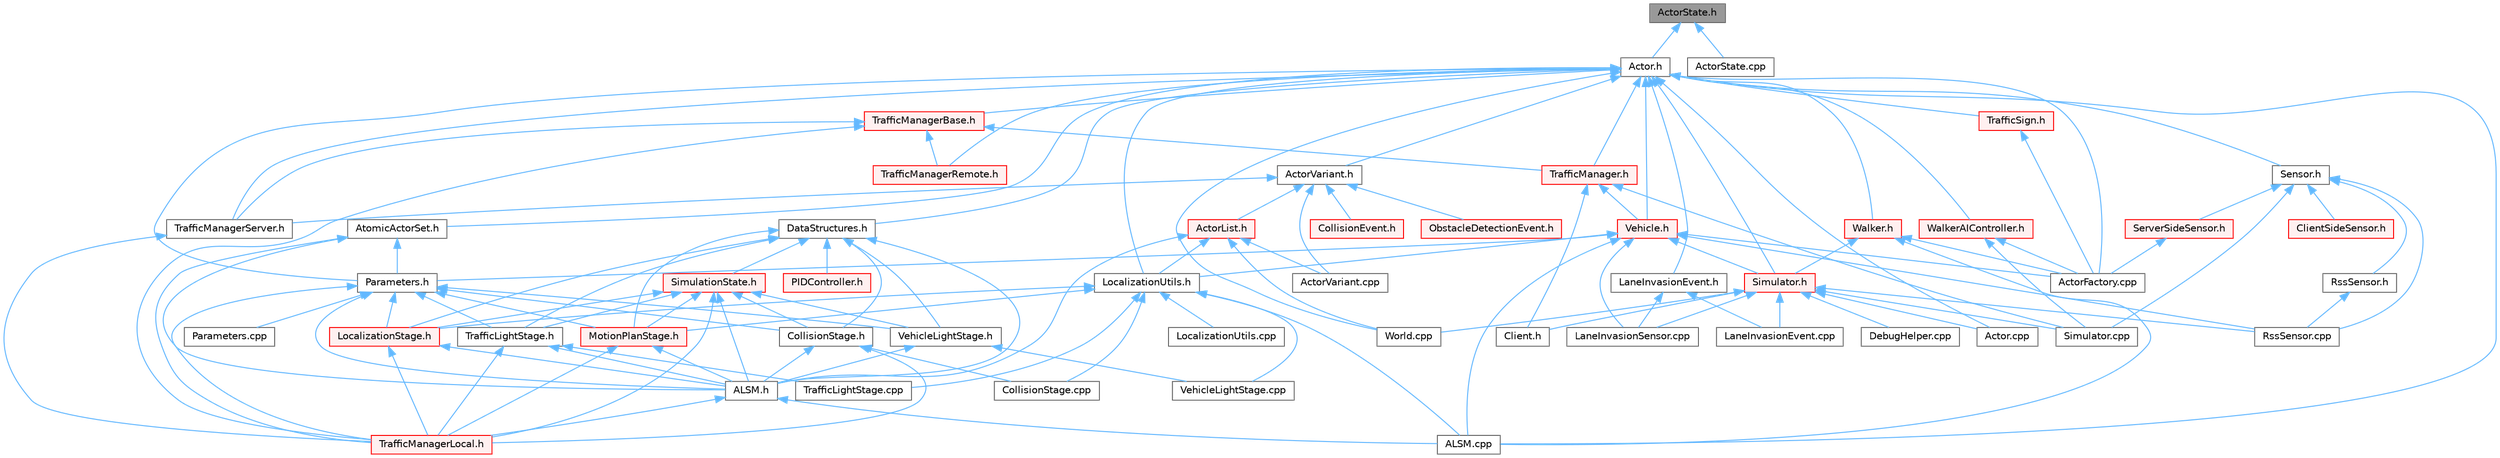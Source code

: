 digraph "ActorState.h"
{
 // INTERACTIVE_SVG=YES
 // LATEX_PDF_SIZE
  bgcolor="transparent";
  edge [fontname=Helvetica,fontsize=10,labelfontname=Helvetica,labelfontsize=10];
  node [fontname=Helvetica,fontsize=10,shape=box,height=0.2,width=0.4];
  Node1 [id="Node000001",label="ActorState.h",height=0.2,width=0.4,color="gray40", fillcolor="grey60", style="filled", fontcolor="black",tooltip=" "];
  Node1 -> Node2 [id="edge1_Node000001_Node000002",dir="back",color="steelblue1",style="solid",tooltip=" "];
  Node2 [id="Node000002",label="Actor.h",height=0.2,width=0.4,color="grey40", fillcolor="white", style="filled",URL="$da/d48/client_2Actor_8h.html",tooltip=" "];
  Node2 -> Node3 [id="edge2_Node000002_Node000003",dir="back",color="steelblue1",style="solid",tooltip=" "];
  Node3 [id="Node000003",label="ALSM.cpp",height=0.2,width=0.4,color="grey40", fillcolor="white", style="filled",URL="$d9/da8/ALSM_8cpp.html",tooltip=" "];
  Node2 -> Node4 [id="edge3_Node000002_Node000004",dir="back",color="steelblue1",style="solid",tooltip=" "];
  Node4 [id="Node000004",label="Actor.cpp",height=0.2,width=0.4,color="grey40", fillcolor="white", style="filled",URL="$d4/d34/Actor_8cpp.html",tooltip=" "];
  Node2 -> Node5 [id="edge4_Node000002_Node000005",dir="back",color="steelblue1",style="solid",tooltip=" "];
  Node5 [id="Node000005",label="ActorFactory.cpp",height=0.2,width=0.4,color="grey40", fillcolor="white", style="filled",URL="$df/dd6/ActorFactory_8cpp.html",tooltip=" "];
  Node2 -> Node6 [id="edge5_Node000002_Node000006",dir="back",color="steelblue1",style="solid",tooltip=" "];
  Node6 [id="Node000006",label="ActorVariant.h",height=0.2,width=0.4,color="grey40", fillcolor="white", style="filled",URL="$d9/d0d/ActorVariant_8h.html",tooltip=" "];
  Node6 -> Node7 [id="edge6_Node000006_Node000007",dir="back",color="steelblue1",style="solid",tooltip=" "];
  Node7 [id="Node000007",label="ActorList.h",height=0.2,width=0.4,color="red", fillcolor="#FFF0F0", style="filled",URL="$db/de8/ActorList_8h.html",tooltip=" "];
  Node7 -> Node8 [id="edge7_Node000007_Node000008",dir="back",color="steelblue1",style="solid",tooltip=" "];
  Node8 [id="Node000008",label="ALSM.h",height=0.2,width=0.4,color="grey40", fillcolor="white", style="filled",URL="$dc/d2c/ALSM_8h.html",tooltip=" "];
  Node8 -> Node3 [id="edge8_Node000008_Node000003",dir="back",color="steelblue1",style="solid",tooltip=" "];
  Node8 -> Node9 [id="edge9_Node000008_Node000009",dir="back",color="steelblue1",style="solid",tooltip=" "];
  Node9 [id="Node000009",label="TrafficManagerLocal.h",height=0.2,width=0.4,color="red", fillcolor="#FFF0F0", style="filled",URL="$db/ddf/TrafficManagerLocal_8h.html",tooltip=" "];
  Node7 -> Node13 [id="edge10_Node000007_Node000013",dir="back",color="steelblue1",style="solid",tooltip=" "];
  Node13 [id="Node000013",label="ActorVariant.cpp",height=0.2,width=0.4,color="grey40", fillcolor="white", style="filled",URL="$d2/dbb/ActorVariant_8cpp.html",tooltip=" "];
  Node7 -> Node14 [id="edge11_Node000007_Node000014",dir="back",color="steelblue1",style="solid",tooltip=" "];
  Node14 [id="Node000014",label="LocalizationUtils.h",height=0.2,width=0.4,color="grey40", fillcolor="white", style="filled",URL="$d2/d84/LocalizationUtils_8h.html",tooltip=" "];
  Node14 -> Node3 [id="edge12_Node000014_Node000003",dir="back",color="steelblue1",style="solid",tooltip=" "];
  Node14 -> Node15 [id="edge13_Node000014_Node000015",dir="back",color="steelblue1",style="solid",tooltip=" "];
  Node15 [id="Node000015",label="CollisionStage.cpp",height=0.2,width=0.4,color="grey40", fillcolor="white", style="filled",URL="$db/da2/CollisionStage_8cpp.html",tooltip=" "];
  Node14 -> Node16 [id="edge14_Node000014_Node000016",dir="back",color="steelblue1",style="solid",tooltip=" "];
  Node16 [id="Node000016",label="LocalizationStage.h",height=0.2,width=0.4,color="red", fillcolor="#FFF0F0", style="filled",URL="$d9/df4/LocalizationStage_8h.html",tooltip=" "];
  Node16 -> Node8 [id="edge15_Node000016_Node000008",dir="back",color="steelblue1",style="solid",tooltip=" "];
  Node16 -> Node9 [id="edge16_Node000016_Node000009",dir="back",color="steelblue1",style="solid",tooltip=" "];
  Node14 -> Node18 [id="edge17_Node000014_Node000018",dir="back",color="steelblue1",style="solid",tooltip=" "];
  Node18 [id="Node000018",label="LocalizationUtils.cpp",height=0.2,width=0.4,color="grey40", fillcolor="white", style="filled",URL="$d1/dd6/LocalizationUtils_8cpp.html",tooltip=" "];
  Node14 -> Node19 [id="edge18_Node000014_Node000019",dir="back",color="steelblue1",style="solid",tooltip=" "];
  Node19 [id="Node000019",label="MotionPlanStage.h",height=0.2,width=0.4,color="red", fillcolor="#FFF0F0", style="filled",URL="$d3/d00/MotionPlanStage_8h.html",tooltip=" "];
  Node19 -> Node8 [id="edge19_Node000019_Node000008",dir="back",color="steelblue1",style="solid",tooltip=" "];
  Node19 -> Node9 [id="edge20_Node000019_Node000009",dir="back",color="steelblue1",style="solid",tooltip=" "];
  Node14 -> Node21 [id="edge21_Node000014_Node000021",dir="back",color="steelblue1",style="solid",tooltip=" "];
  Node21 [id="Node000021",label="TrafficLightStage.cpp",height=0.2,width=0.4,color="grey40", fillcolor="white", style="filled",URL="$dc/d13/TrafficLightStage_8cpp.html",tooltip=" "];
  Node14 -> Node22 [id="edge22_Node000014_Node000022",dir="back",color="steelblue1",style="solid",tooltip=" "];
  Node22 [id="Node000022",label="VehicleLightStage.cpp",height=0.2,width=0.4,color="grey40", fillcolor="white", style="filled",URL="$d2/d11/VehicleLightStage_8cpp.html",tooltip=" "];
  Node7 -> Node31 [id="edge23_Node000007_Node000031",dir="back",color="steelblue1",style="solid",tooltip=" "];
  Node31 [id="Node000031",label="World.cpp",height=0.2,width=0.4,color="grey40", fillcolor="white", style="filled",URL="$d7/dfe/World_8cpp.html",tooltip=" "];
  Node6 -> Node13 [id="edge24_Node000006_Node000013",dir="back",color="steelblue1",style="solid",tooltip=" "];
  Node6 -> Node32 [id="edge25_Node000006_Node000032",dir="back",color="steelblue1",style="solid",tooltip=" "];
  Node32 [id="Node000032",label="CollisionEvent.h",height=0.2,width=0.4,color="red", fillcolor="#FFF0F0", style="filled",URL="$d3/d24/CollisionEvent_8h.html",tooltip=" "];
  Node6 -> Node34 [id="edge26_Node000006_Node000034",dir="back",color="steelblue1",style="solid",tooltip=" "];
  Node34 [id="Node000034",label="ObstacleDetectionEvent.h",height=0.2,width=0.4,color="red", fillcolor="#FFF0F0", style="filled",URL="$d5/d1b/ObstacleDetectionEvent_8h.html",tooltip=" "];
  Node6 -> Node36 [id="edge27_Node000006_Node000036",dir="back",color="steelblue1",style="solid",tooltip=" "];
  Node36 [id="Node000036",label="TrafficManagerServer.h",height=0.2,width=0.4,color="grey40", fillcolor="white", style="filled",URL="$d1/da0/TrafficManagerServer_8h.html",tooltip=" "];
  Node36 -> Node9 [id="edge28_Node000036_Node000009",dir="back",color="steelblue1",style="solid",tooltip=" "];
  Node2 -> Node37 [id="edge29_Node000002_Node000037",dir="back",color="steelblue1",style="solid",tooltip=" "];
  Node37 [id="Node000037",label="AtomicActorSet.h",height=0.2,width=0.4,color="grey40", fillcolor="white", style="filled",URL="$dd/dfa/AtomicActorSet_8h.html",tooltip=" "];
  Node37 -> Node8 [id="edge30_Node000037_Node000008",dir="back",color="steelblue1",style="solid",tooltip=" "];
  Node37 -> Node38 [id="edge31_Node000037_Node000038",dir="back",color="steelblue1",style="solid",tooltip=" "];
  Node38 [id="Node000038",label="Parameters.h",height=0.2,width=0.4,color="grey40", fillcolor="white", style="filled",URL="$d9/dd7/Parameters_8h.html",tooltip=" "];
  Node38 -> Node8 [id="edge32_Node000038_Node000008",dir="back",color="steelblue1",style="solid",tooltip=" "];
  Node38 -> Node39 [id="edge33_Node000038_Node000039",dir="back",color="steelblue1",style="solid",tooltip=" "];
  Node39 [id="Node000039",label="CollisionStage.h",height=0.2,width=0.4,color="grey40", fillcolor="white", style="filled",URL="$da/d67/CollisionStage_8h.html",tooltip=" "];
  Node39 -> Node8 [id="edge34_Node000039_Node000008",dir="back",color="steelblue1",style="solid",tooltip=" "];
  Node39 -> Node15 [id="edge35_Node000039_Node000015",dir="back",color="steelblue1",style="solid",tooltip=" "];
  Node39 -> Node9 [id="edge36_Node000039_Node000009",dir="back",color="steelblue1",style="solid",tooltip=" "];
  Node38 -> Node16 [id="edge37_Node000038_Node000016",dir="back",color="steelblue1",style="solid",tooltip=" "];
  Node38 -> Node19 [id="edge38_Node000038_Node000019",dir="back",color="steelblue1",style="solid",tooltip=" "];
  Node38 -> Node40 [id="edge39_Node000038_Node000040",dir="back",color="steelblue1",style="solid",tooltip=" "];
  Node40 [id="Node000040",label="Parameters.cpp",height=0.2,width=0.4,color="grey40", fillcolor="white", style="filled",URL="$d9/dbc/Parameters_8cpp.html",tooltip=" "];
  Node38 -> Node41 [id="edge40_Node000038_Node000041",dir="back",color="steelblue1",style="solid",tooltip=" "];
  Node41 [id="Node000041",label="TrafficLightStage.h",height=0.2,width=0.4,color="grey40", fillcolor="white", style="filled",URL="$d4/d12/TrafficLightStage_8h.html",tooltip=" "];
  Node41 -> Node8 [id="edge41_Node000041_Node000008",dir="back",color="steelblue1",style="solid",tooltip=" "];
  Node41 -> Node21 [id="edge42_Node000041_Node000021",dir="back",color="steelblue1",style="solid",tooltip=" "];
  Node41 -> Node9 [id="edge43_Node000041_Node000009",dir="back",color="steelblue1",style="solid",tooltip=" "];
  Node38 -> Node9 [id="edge44_Node000038_Node000009",dir="back",color="steelblue1",style="solid",tooltip=" "];
  Node38 -> Node42 [id="edge45_Node000038_Node000042",dir="back",color="steelblue1",style="solid",tooltip=" "];
  Node42 [id="Node000042",label="VehicleLightStage.h",height=0.2,width=0.4,color="grey40", fillcolor="white", style="filled",URL="$d1/dc1/VehicleLightStage_8h.html",tooltip=" "];
  Node42 -> Node8 [id="edge46_Node000042_Node000008",dir="back",color="steelblue1",style="solid",tooltip=" "];
  Node42 -> Node22 [id="edge47_Node000042_Node000022",dir="back",color="steelblue1",style="solid",tooltip=" "];
  Node37 -> Node9 [id="edge48_Node000037_Node000009",dir="back",color="steelblue1",style="solid",tooltip=" "];
  Node2 -> Node43 [id="edge49_Node000002_Node000043",dir="back",color="steelblue1",style="solid",tooltip=" "];
  Node43 [id="Node000043",label="DataStructures.h",height=0.2,width=0.4,color="grey40", fillcolor="white", style="filled",URL="$d0/d49/DataStructures_8h.html",tooltip=" "];
  Node43 -> Node8 [id="edge50_Node000043_Node000008",dir="back",color="steelblue1",style="solid",tooltip=" "];
  Node43 -> Node39 [id="edge51_Node000043_Node000039",dir="back",color="steelblue1",style="solid",tooltip=" "];
  Node43 -> Node16 [id="edge52_Node000043_Node000016",dir="back",color="steelblue1",style="solid",tooltip=" "];
  Node43 -> Node19 [id="edge53_Node000043_Node000019",dir="back",color="steelblue1",style="solid",tooltip=" "];
  Node43 -> Node44 [id="edge54_Node000043_Node000044",dir="back",color="steelblue1",style="solid",tooltip=" "];
  Node44 [id="Node000044",label="PIDController.h",height=0.2,width=0.4,color="red", fillcolor="#FFF0F0", style="filled",URL="$dc/d75/PIDController_8h.html",tooltip=" "];
  Node43 -> Node45 [id="edge55_Node000043_Node000045",dir="back",color="steelblue1",style="solid",tooltip=" "];
  Node45 [id="Node000045",label="SimulationState.h",height=0.2,width=0.4,color="red", fillcolor="#FFF0F0", style="filled",URL="$d5/d3b/SimulationState_8h.html",tooltip=" "];
  Node45 -> Node8 [id="edge56_Node000045_Node000008",dir="back",color="steelblue1",style="solid",tooltip=" "];
  Node45 -> Node39 [id="edge57_Node000045_Node000039",dir="back",color="steelblue1",style="solid",tooltip=" "];
  Node45 -> Node16 [id="edge58_Node000045_Node000016",dir="back",color="steelblue1",style="solid",tooltip=" "];
  Node45 -> Node19 [id="edge59_Node000045_Node000019",dir="back",color="steelblue1",style="solid",tooltip=" "];
  Node45 -> Node41 [id="edge60_Node000045_Node000041",dir="back",color="steelblue1",style="solid",tooltip=" "];
  Node45 -> Node9 [id="edge61_Node000045_Node000009",dir="back",color="steelblue1",style="solid",tooltip=" "];
  Node45 -> Node42 [id="edge62_Node000045_Node000042",dir="back",color="steelblue1",style="solid",tooltip=" "];
  Node43 -> Node41 [id="edge63_Node000043_Node000041",dir="back",color="steelblue1",style="solid",tooltip=" "];
  Node43 -> Node42 [id="edge64_Node000043_Node000042",dir="back",color="steelblue1",style="solid",tooltip=" "];
  Node2 -> Node47 [id="edge65_Node000002_Node000047",dir="back",color="steelblue1",style="solid",tooltip=" "];
  Node47 [id="Node000047",label="LaneInvasionEvent.h",height=0.2,width=0.4,color="grey40", fillcolor="white", style="filled",URL="$de/d3a/LaneInvasionEvent_8h.html",tooltip=" "];
  Node47 -> Node48 [id="edge66_Node000047_Node000048",dir="back",color="steelblue1",style="solid",tooltip=" "];
  Node48 [id="Node000048",label="LaneInvasionEvent.cpp",height=0.2,width=0.4,color="grey40", fillcolor="white", style="filled",URL="$d6/d75/LaneInvasionEvent_8cpp.html",tooltip=" "];
  Node47 -> Node49 [id="edge67_Node000047_Node000049",dir="back",color="steelblue1",style="solid",tooltip=" "];
  Node49 [id="Node000049",label="LaneInvasionSensor.cpp",height=0.2,width=0.4,color="grey40", fillcolor="white", style="filled",URL="$dd/dbc/LibCarla_2source_2carla_2client_2LaneInvasionSensor_8cpp.html",tooltip=" "];
  Node2 -> Node14 [id="edge68_Node000002_Node000014",dir="back",color="steelblue1",style="solid",tooltip=" "];
  Node2 -> Node38 [id="edge69_Node000002_Node000038",dir="back",color="steelblue1",style="solid",tooltip=" "];
  Node2 -> Node50 [id="edge70_Node000002_Node000050",dir="back",color="steelblue1",style="solid",tooltip=" "];
  Node50 [id="Node000050",label="Sensor.h",height=0.2,width=0.4,color="grey40", fillcolor="white", style="filled",URL="$d8/d58/LibCarla_2source_2carla_2client_2Sensor_8h.html",tooltip=" "];
  Node50 -> Node51 [id="edge71_Node000050_Node000051",dir="back",color="steelblue1",style="solid",tooltip=" "];
  Node51 [id="Node000051",label="ClientSideSensor.h",height=0.2,width=0.4,color="red", fillcolor="#FFF0F0", style="filled",URL="$d0/d1d/ClientSideSensor_8h.html",tooltip=" "];
  Node50 -> Node26 [id="edge72_Node000050_Node000026",dir="back",color="steelblue1",style="solid",tooltip=" "];
  Node26 [id="Node000026",label="RssSensor.cpp",height=0.2,width=0.4,color="grey40", fillcolor="white", style="filled",URL="$d8/d77/LibCarla_2source_2carla_2rss_2RssSensor_8cpp.html",tooltip=" "];
  Node50 -> Node53 [id="edge73_Node000050_Node000053",dir="back",color="steelblue1",style="solid",tooltip=" "];
  Node53 [id="Node000053",label="RssSensor.h",height=0.2,width=0.4,color="grey40", fillcolor="white", style="filled",URL="$d8/d17/LibCarla_2source_2carla_2rss_2RssSensor_8h.html",tooltip=" "];
  Node53 -> Node26 [id="edge74_Node000053_Node000026",dir="back",color="steelblue1",style="solid",tooltip=" "];
  Node50 -> Node54 [id="edge75_Node000050_Node000054",dir="back",color="steelblue1",style="solid",tooltip=" "];
  Node54 [id="Node000054",label="ServerSideSensor.h",height=0.2,width=0.4,color="red", fillcolor="#FFF0F0", style="filled",URL="$db/d29/ServerSideSensor_8h.html",tooltip=" "];
  Node54 -> Node5 [id="edge76_Node000054_Node000005",dir="back",color="steelblue1",style="solid",tooltip=" "];
  Node50 -> Node56 [id="edge77_Node000050_Node000056",dir="back",color="steelblue1",style="solid",tooltip=" "];
  Node56 [id="Node000056",label="Simulator.cpp",height=0.2,width=0.4,color="grey40", fillcolor="white", style="filled",URL="$d2/d0c/Simulator_8cpp.html",tooltip=" "];
  Node2 -> Node57 [id="edge78_Node000002_Node000057",dir="back",color="steelblue1",style="solid",tooltip=" "];
  Node57 [id="Node000057",label="Simulator.h",height=0.2,width=0.4,color="red", fillcolor="#FFF0F0", style="filled",URL="$d6/d4a/Simulator_8h.html",tooltip=" "];
  Node57 -> Node4 [id="edge79_Node000057_Node000004",dir="back",color="steelblue1",style="solid",tooltip=" "];
  Node57 -> Node58 [id="edge80_Node000057_Node000058",dir="back",color="steelblue1",style="solid",tooltip=" "];
  Node58 [id="Node000058",label="Client.h",height=0.2,width=0.4,color="grey40", fillcolor="white", style="filled",URL="$dd/de3/client_2Client_8h.html",tooltip=" "];
  Node57 -> Node59 [id="edge81_Node000057_Node000059",dir="back",color="steelblue1",style="solid",tooltip=" "];
  Node59 [id="Node000059",label="DebugHelper.cpp",height=0.2,width=0.4,color="grey40", fillcolor="white", style="filled",URL="$d2/d01/DebugHelper_8cpp.html",tooltip=" "];
  Node57 -> Node48 [id="edge82_Node000057_Node000048",dir="back",color="steelblue1",style="solid",tooltip=" "];
  Node57 -> Node49 [id="edge83_Node000057_Node000049",dir="back",color="steelblue1",style="solid",tooltip=" "];
  Node57 -> Node26 [id="edge84_Node000057_Node000026",dir="back",color="steelblue1",style="solid",tooltip=" "];
  Node57 -> Node56 [id="edge85_Node000057_Node000056",dir="back",color="steelblue1",style="solid",tooltip=" "];
  Node57 -> Node31 [id="edge86_Node000057_Node000031",dir="back",color="steelblue1",style="solid",tooltip=" "];
  Node2 -> Node67 [id="edge87_Node000002_Node000067",dir="back",color="steelblue1",style="solid",tooltip=" "];
  Node67 [id="Node000067",label="TrafficManager.h",height=0.2,width=0.4,color="red", fillcolor="#FFF0F0", style="filled",URL="$da/dfd/TrafficManager_8h.html",tooltip=" "];
  Node67 -> Node58 [id="edge88_Node000067_Node000058",dir="back",color="steelblue1",style="solid",tooltip=" "];
  Node67 -> Node56 [id="edge89_Node000067_Node000056",dir="back",color="steelblue1",style="solid",tooltip=" "];
  Node67 -> Node69 [id="edge90_Node000067_Node000069",dir="back",color="steelblue1",style="solid",tooltip=" "];
  Node69 [id="Node000069",label="Vehicle.h",height=0.2,width=0.4,color="red", fillcolor="#FFF0F0", style="filled",URL="$d9/d18/Vehicle_8h.html",tooltip=" "];
  Node69 -> Node3 [id="edge91_Node000069_Node000003",dir="back",color="steelblue1",style="solid",tooltip=" "];
  Node69 -> Node5 [id="edge92_Node000069_Node000005",dir="back",color="steelblue1",style="solid",tooltip=" "];
  Node69 -> Node49 [id="edge93_Node000069_Node000049",dir="back",color="steelblue1",style="solid",tooltip=" "];
  Node69 -> Node14 [id="edge94_Node000069_Node000014",dir="back",color="steelblue1",style="solid",tooltip=" "];
  Node69 -> Node38 [id="edge95_Node000069_Node000038",dir="back",color="steelblue1",style="solid",tooltip=" "];
  Node69 -> Node26 [id="edge96_Node000069_Node000026",dir="back",color="steelblue1",style="solid",tooltip=" "];
  Node69 -> Node57 [id="edge97_Node000069_Node000057",dir="back",color="steelblue1",style="solid",tooltip=" "];
  Node2 -> Node70 [id="edge98_Node000002_Node000070",dir="back",color="steelblue1",style="solid",tooltip=" "];
  Node70 [id="Node000070",label="TrafficManagerBase.h",height=0.2,width=0.4,color="red", fillcolor="#FFF0F0", style="filled",URL="$d0/d55/TrafficManagerBase_8h.html",tooltip=" "];
  Node70 -> Node67 [id="edge99_Node000070_Node000067",dir="back",color="steelblue1",style="solid",tooltip=" "];
  Node70 -> Node9 [id="edge100_Node000070_Node000009",dir="back",color="steelblue1",style="solid",tooltip=" "];
  Node70 -> Node71 [id="edge101_Node000070_Node000071",dir="back",color="steelblue1",style="solid",tooltip=" "];
  Node71 [id="Node000071",label="TrafficManagerRemote.h",height=0.2,width=0.4,color="red", fillcolor="#FFF0F0", style="filled",URL="$da/df6/TrafficManagerRemote_8h.html",tooltip=" "];
  Node70 -> Node36 [id="edge102_Node000070_Node000036",dir="back",color="steelblue1",style="solid",tooltip=" "];
  Node2 -> Node71 [id="edge103_Node000002_Node000071",dir="back",color="steelblue1",style="solid",tooltip=" "];
  Node2 -> Node36 [id="edge104_Node000002_Node000036",dir="back",color="steelblue1",style="solid",tooltip=" "];
  Node2 -> Node72 [id="edge105_Node000002_Node000072",dir="back",color="steelblue1",style="solid",tooltip=" "];
  Node72 [id="Node000072",label="TrafficSign.h",height=0.2,width=0.4,color="red", fillcolor="#FFF0F0", style="filled",URL="$d6/d83/TrafficSign_8h.html",tooltip=" "];
  Node72 -> Node5 [id="edge106_Node000072_Node000005",dir="back",color="steelblue1",style="solid",tooltip=" "];
  Node2 -> Node69 [id="edge107_Node000002_Node000069",dir="back",color="steelblue1",style="solid",tooltip=" "];
  Node2 -> Node79 [id="edge108_Node000002_Node000079",dir="back",color="steelblue1",style="solid",tooltip=" "];
  Node79 [id="Node000079",label="Walker.h",height=0.2,width=0.4,color="red", fillcolor="#FFF0F0", style="filled",URL="$d5/d10/Walker_8h.html",tooltip=" "];
  Node79 -> Node3 [id="edge109_Node000079_Node000003",dir="back",color="steelblue1",style="solid",tooltip=" "];
  Node79 -> Node5 [id="edge110_Node000079_Node000005",dir="back",color="steelblue1",style="solid",tooltip=" "];
  Node79 -> Node57 [id="edge111_Node000079_Node000057",dir="back",color="steelblue1",style="solid",tooltip=" "];
  Node2 -> Node80 [id="edge112_Node000002_Node000080",dir="back",color="steelblue1",style="solid",tooltip=" "];
  Node80 [id="Node000080",label="WalkerAIController.h",height=0.2,width=0.4,color="red", fillcolor="#FFF0F0", style="filled",URL="$de/d54/LibCarla_2source_2carla_2client_2WalkerAIController_8h.html",tooltip=" "];
  Node80 -> Node5 [id="edge113_Node000080_Node000005",dir="back",color="steelblue1",style="solid",tooltip=" "];
  Node80 -> Node56 [id="edge114_Node000080_Node000056",dir="back",color="steelblue1",style="solid",tooltip=" "];
  Node2 -> Node31 [id="edge115_Node000002_Node000031",dir="back",color="steelblue1",style="solid",tooltip=" "];
  Node1 -> Node81 [id="edge116_Node000001_Node000081",dir="back",color="steelblue1",style="solid",tooltip=" "];
  Node81 [id="Node000081",label="ActorState.cpp",height=0.2,width=0.4,color="grey40", fillcolor="white", style="filled",URL="$d6/de7/ActorState_8cpp.html",tooltip=" "];
}
